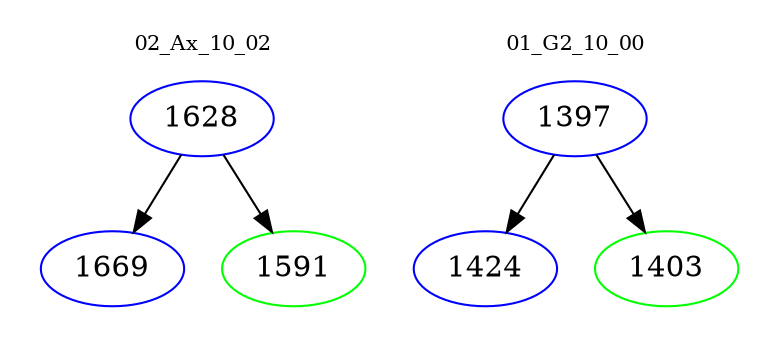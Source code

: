 digraph{
subgraph cluster_0 {
color = white
label = "02_Ax_10_02";
fontsize=10;
T0_1628 [label="1628", color="blue"]
T0_1628 -> T0_1669 [color="black"]
T0_1669 [label="1669", color="blue"]
T0_1628 -> T0_1591 [color="black"]
T0_1591 [label="1591", color="green"]
}
subgraph cluster_1 {
color = white
label = "01_G2_10_00";
fontsize=10;
T1_1397 [label="1397", color="blue"]
T1_1397 -> T1_1424 [color="black"]
T1_1424 [label="1424", color="blue"]
T1_1397 -> T1_1403 [color="black"]
T1_1403 [label="1403", color="green"]
}
}
